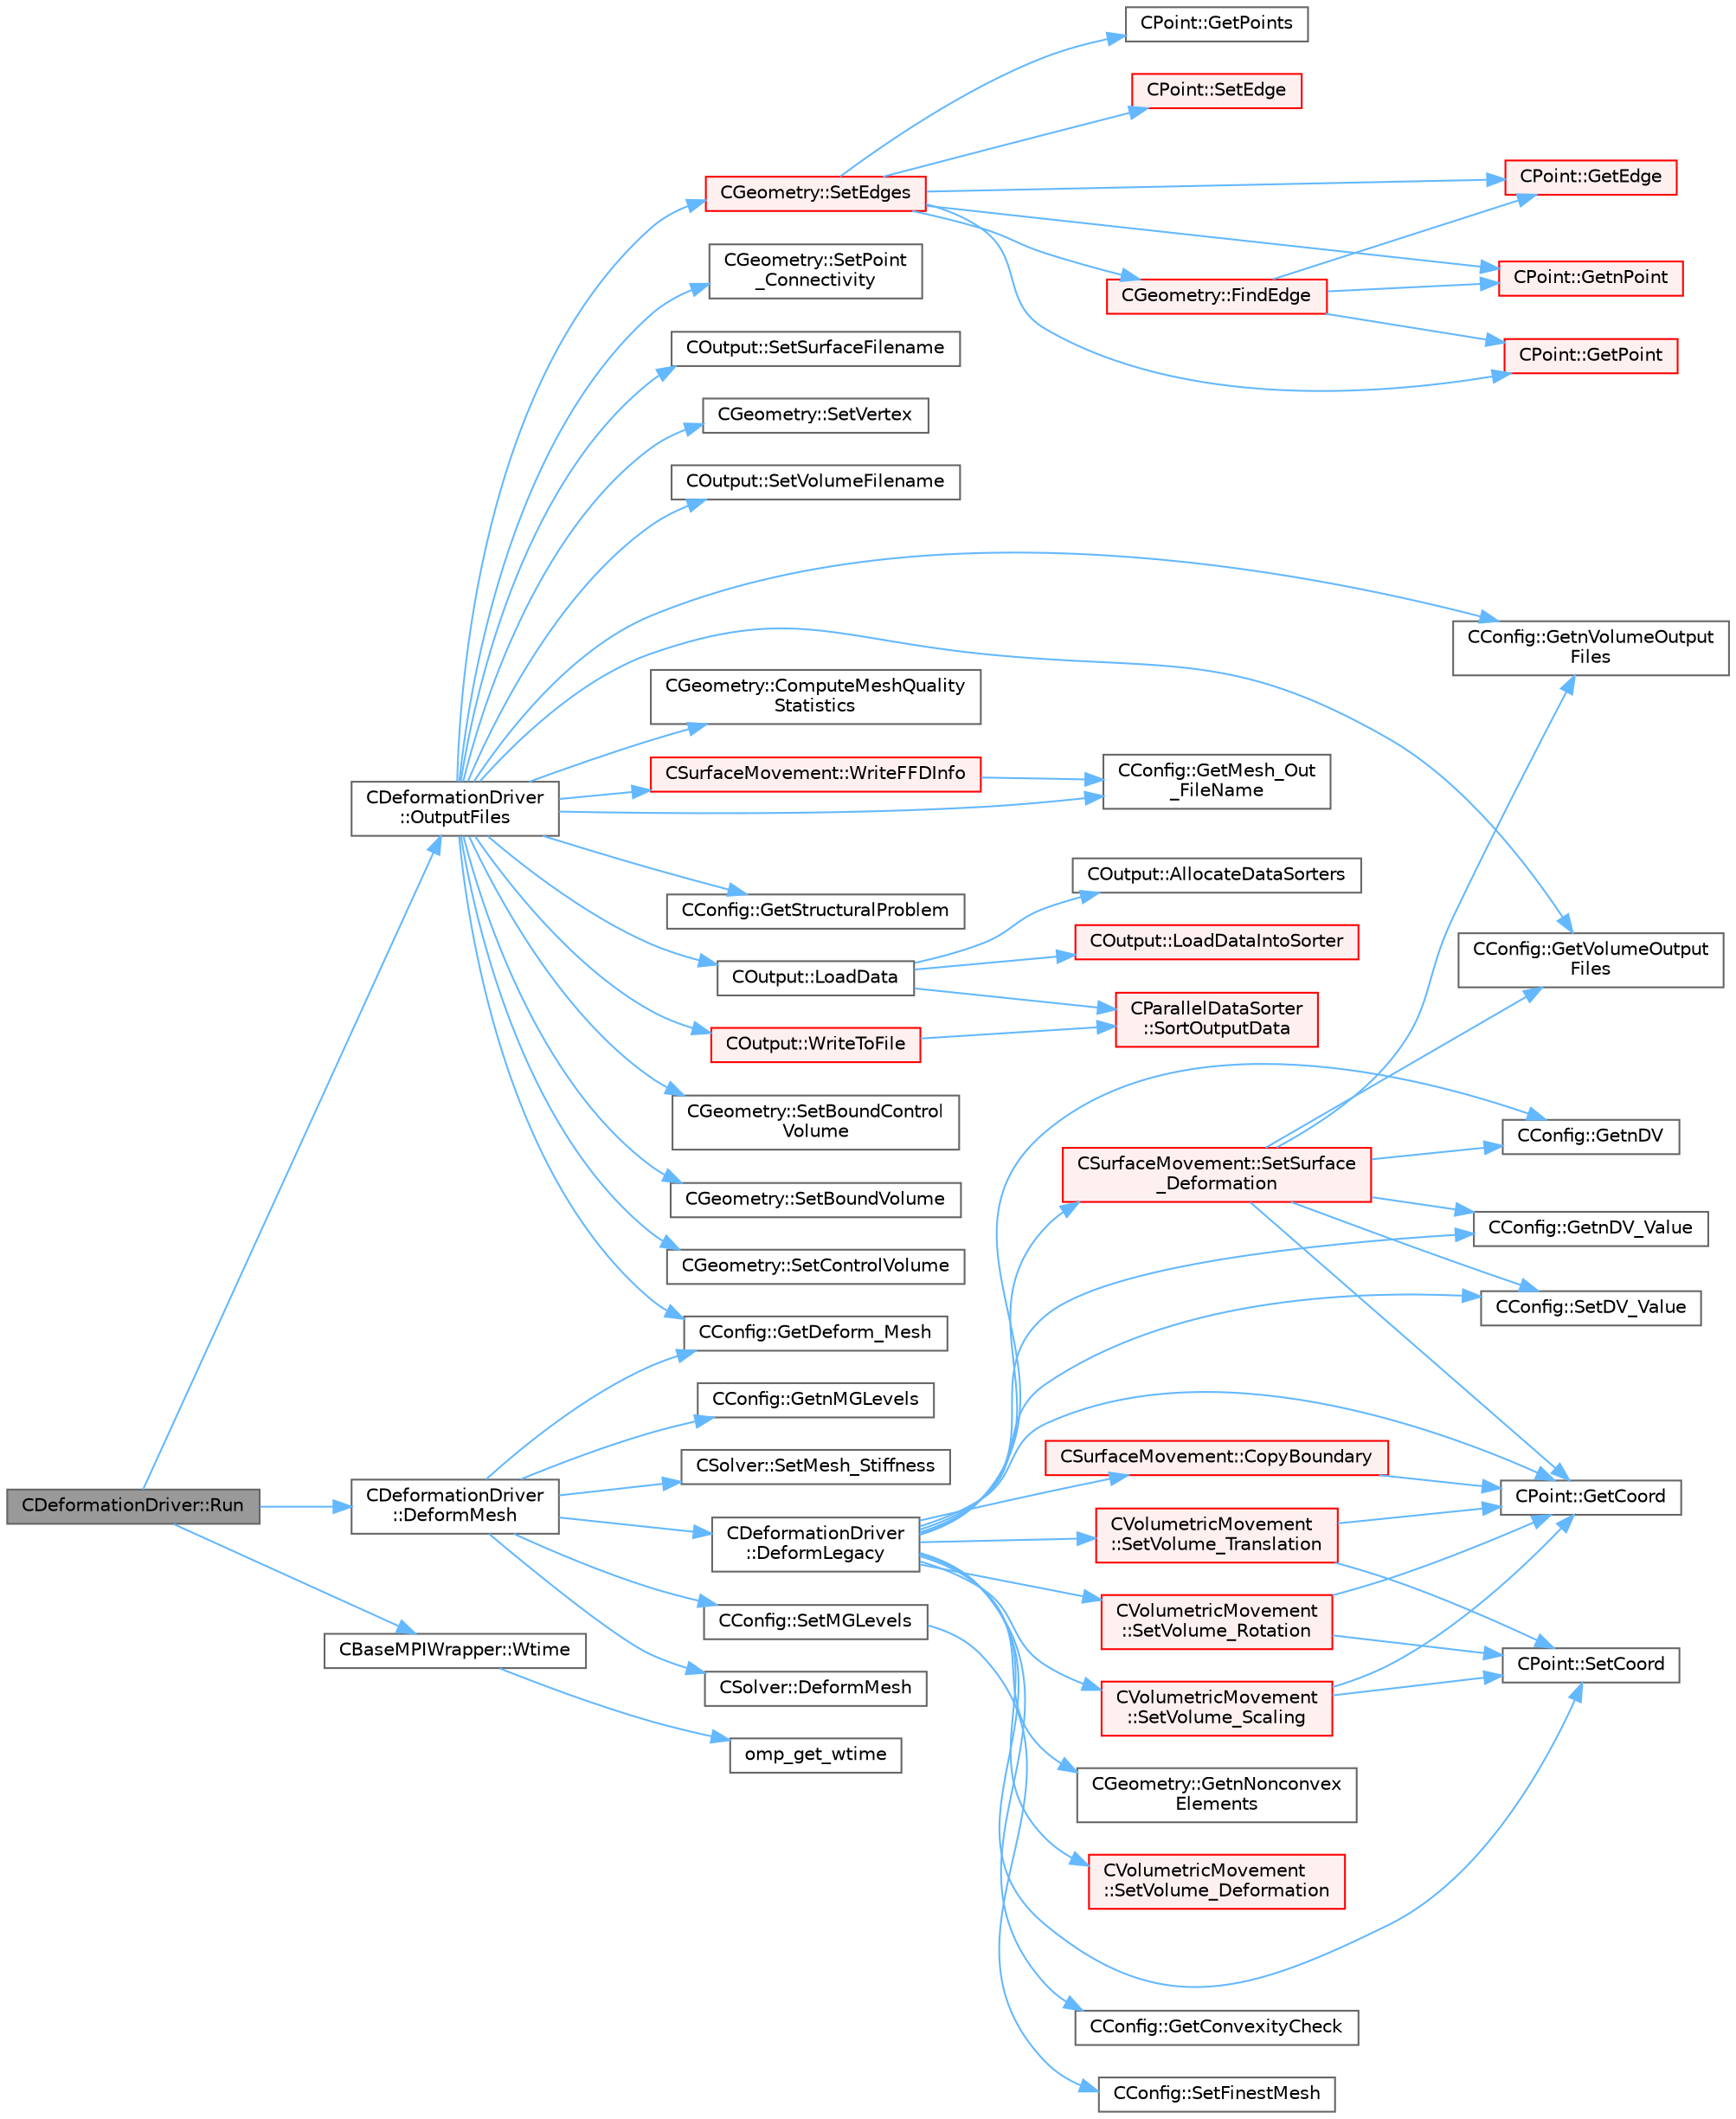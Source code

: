 digraph "CDeformationDriver::Run"
{
 // LATEX_PDF_SIZE
  bgcolor="transparent";
  edge [fontname=Helvetica,fontsize=10,labelfontname=Helvetica,labelfontsize=10];
  node [fontname=Helvetica,fontsize=10,shape=box,height=0.2,width=0.4];
  rankdir="LR";
  Node1 [id="Node000001",label="CDeformationDriver::Run",height=0.2,width=0.4,color="gray40", fillcolor="grey60", style="filled", fontcolor="black",tooltip="Launch the driver computation."];
  Node1 -> Node2 [id="edge1_Node000001_Node000002",color="steelblue1",style="solid",tooltip=" "];
  Node2 [id="Node000002",label="CDeformationDriver\l::DeformMesh",height=0.2,width=0.4,color="grey40", fillcolor="white", style="filled",URL="$classCDeformationDriver.html#a65c57fd20981a9d24e54421f381e0570",tooltip="Mesh deformation based on linear elasticity solver (CMeshSolver)."];
  Node2 -> Node3 [id="edge2_Node000002_Node000003",color="steelblue1",style="solid",tooltip=" "];
  Node3 [id="Node000003",label="CDeformationDriver\l::DeformLegacy",height=0.2,width=0.4,color="grey40", fillcolor="white", style="filled",URL="$classCDeformationDriver.html#a3a78157ae57334880516fa9b84b81c0a",tooltip="Mesh deformation based on legacy implementation."];
  Node3 -> Node4 [id="edge3_Node000003_Node000004",color="steelblue1",style="solid",tooltip=" "];
  Node4 [id="Node000004",label="CSurfaceMovement::CopyBoundary",height=0.2,width=0.4,color="red", fillcolor="#FFF0F0", style="filled",URL="$classCSurfaceMovement.html#ad71383591c980d5e1f1858074b6b616b",tooltip="Copy the boundary coordinates to each vertex."];
  Node4 -> Node5 [id="edge4_Node000004_Node000005",color="steelblue1",style="solid",tooltip=" "];
  Node5 [id="Node000005",label="CPoint::GetCoord",height=0.2,width=0.4,color="grey40", fillcolor="white", style="filled",URL="$classCPoint.html#ab16c29dd03911529cd73bf467c313179",tooltip="Get the coordinates dor the control volume."];
  Node3 -> Node9 [id="edge5_Node000003_Node000009",color="steelblue1",style="solid",tooltip=" "];
  Node9 [id="Node000009",label="CConfig::GetConvexityCheck",height=0.2,width=0.4,color="grey40", fillcolor="white", style="filled",URL="$classCConfig.html#ab14707a9bb60db28d4659aa7edd7bfb3",tooltip="Get information about whether to do a check on convexity of the mesh elements."];
  Node3 -> Node5 [id="edge6_Node000003_Node000005",color="steelblue1",style="solid",tooltip=" "];
  Node3 -> Node10 [id="edge7_Node000003_Node000010",color="steelblue1",style="solid",tooltip=" "];
  Node10 [id="Node000010",label="CConfig::GetnDV",height=0.2,width=0.4,color="grey40", fillcolor="white", style="filled",URL="$classCConfig.html#ae5c65a1fe19d745724a39ca169d82698",tooltip="Get the number of design variables."];
  Node3 -> Node11 [id="edge8_Node000003_Node000011",color="steelblue1",style="solid",tooltip=" "];
  Node11 [id="Node000011",label="CConfig::GetnDV_Value",height=0.2,width=0.4,color="grey40", fillcolor="white", style="filled",URL="$classCConfig.html#a2feafc43d2ebac2917c70f15cf138fc6",tooltip="Get the number of design variables."];
  Node3 -> Node12 [id="edge9_Node000003_Node000012",color="steelblue1",style="solid",tooltip=" "];
  Node12 [id="Node000012",label="CGeometry::GetnNonconvex\lElements",height=0.2,width=0.4,color="grey40", fillcolor="white", style="filled",URL="$classCGeometry.html#a980ca8c06e57202de0f23391315e53e6",tooltip="Get the amount of nonconvex elements in the mesh."];
  Node3 -> Node13 [id="edge10_Node000003_Node000013",color="steelblue1",style="solid",tooltip=" "];
  Node13 [id="Node000013",label="CPoint::SetCoord",height=0.2,width=0.4,color="grey40", fillcolor="white", style="filled",URL="$classCPoint.html#af3545cace579269797a534b6a10a42e1",tooltip="Set the coordinates for the control volume."];
  Node3 -> Node14 [id="edge11_Node000003_Node000014",color="steelblue1",style="solid",tooltip=" "];
  Node14 [id="Node000014",label="CConfig::SetDV_Value",height=0.2,width=0.4,color="grey40", fillcolor="white", style="filled",URL="$classCConfig.html#ab41f6836c80beec5eaf9d754cabe9e52",tooltip="Set the value of the design variable step, we use this value in design problems."];
  Node3 -> Node15 [id="edge12_Node000003_Node000015",color="steelblue1",style="solid",tooltip=" "];
  Node15 [id="Node000015",label="CSurfaceMovement::SetSurface\l_Deformation",height=0.2,width=0.4,color="red", fillcolor="#FFF0F0", style="filled",URL="$classCSurfaceMovement.html#af8da279141f7e64121f3d15019fee45e",tooltip="Set the surface/boundary deformation."];
  Node15 -> Node5 [id="edge13_Node000015_Node000005",color="steelblue1",style="solid",tooltip=" "];
  Node15 -> Node10 [id="edge14_Node000015_Node000010",color="steelblue1",style="solid",tooltip=" "];
  Node15 -> Node11 [id="edge15_Node000015_Node000011",color="steelblue1",style="solid",tooltip=" "];
  Node15 -> Node116 [id="edge16_Node000015_Node000116",color="steelblue1",style="solid",tooltip=" "];
  Node116 [id="Node000116",label="CConfig::GetnVolumeOutput\lFiles",height=0.2,width=0.4,color="grey40", fillcolor="white", style="filled",URL="$classCConfig.html#a2298deab9cdc00a1c09f6e7cf6c8e07c",tooltip="GetnVolumeOutputFiles."];
  Node15 -> Node119 [id="edge17_Node000015_Node000119",color="steelblue1",style="solid",tooltip=" "];
  Node119 [id="Node000119",label="CConfig::GetVolumeOutput\lFiles",height=0.2,width=0.4,color="grey40", fillcolor="white", style="filled",URL="$classCConfig.html#ae85a16a496604fc404d3fb33d559f65c",tooltip="GetVolumeOutputFiles."];
  Node15 -> Node14 [id="edge18_Node000015_Node000014",color="steelblue1",style="solid",tooltip=" "];
  Node3 -> Node208 [id="edge19_Node000003_Node000208",color="steelblue1",style="solid",tooltip=" "];
  Node208 [id="Node000208",label="CVolumetricMovement\l::SetVolume_Deformation",height=0.2,width=0.4,color="red", fillcolor="#FFF0F0", style="filled",URL="$classCVolumetricMovement.html#a96c9dadafe051a2479ef4ec4b51adb04",tooltip="Grid deformation using the spring analogy method."];
  Node3 -> Node332 [id="edge20_Node000003_Node000332",color="steelblue1",style="solid",tooltip=" "];
  Node332 [id="Node000332",label="CVolumetricMovement\l::SetVolume_Rotation",height=0.2,width=0.4,color="red", fillcolor="#FFF0F0", style="filled",URL="$classCVolumetricMovement.html#af04d0ba7919aa8bddb656347b34bba67",tooltip="Rotate the volume grid around a specified axis and angle."];
  Node332 -> Node5 [id="edge21_Node000332_Node000005",color="steelblue1",style="solid",tooltip=" "];
  Node332 -> Node13 [id="edge22_Node000332_Node000013",color="steelblue1",style="solid",tooltip=" "];
  Node3 -> Node333 [id="edge23_Node000003_Node000333",color="steelblue1",style="solid",tooltip=" "];
  Node333 [id="Node000333",label="CVolumetricMovement\l::SetVolume_Scaling",height=0.2,width=0.4,color="red", fillcolor="#FFF0F0", style="filled",URL="$classCVolumetricMovement.html#aee1d5186224a5a5ac130501a99934c73",tooltip="Scale the volume grid by a multiplicative factor."];
  Node333 -> Node5 [id="edge24_Node000333_Node000005",color="steelblue1",style="solid",tooltip=" "];
  Node333 -> Node13 [id="edge25_Node000333_Node000013",color="steelblue1",style="solid",tooltip=" "];
  Node3 -> Node334 [id="edge26_Node000003_Node000334",color="steelblue1",style="solid",tooltip=" "];
  Node334 [id="Node000334",label="CVolumetricMovement\l::SetVolume_Translation",height=0.2,width=0.4,color="red", fillcolor="#FFF0F0", style="filled",URL="$classCVolumetricMovement.html#adfd39194cc7ec87ba5d2bf96e67a4a95",tooltip="Translate the volume grid by a specified displacement vector."];
  Node334 -> Node5 [id="edge27_Node000334_Node000005",color="steelblue1",style="solid",tooltip=" "];
  Node334 -> Node13 [id="edge28_Node000334_Node000013",color="steelblue1",style="solid",tooltip=" "];
  Node2 -> Node335 [id="edge29_Node000002_Node000335",color="steelblue1",style="solid",tooltip=" "];
  Node335 [id="Node000335",label="CSolver::DeformMesh",height=0.2,width=0.4,color="grey40", fillcolor="white", style="filled",URL="$classCSolver.html#a351a9c050224a806579050ab8e401b9c",tooltip="A virtual member."];
  Node2 -> Node336 [id="edge30_Node000002_Node000336",color="steelblue1",style="solid",tooltip=" "];
  Node336 [id="Node000336",label="CConfig::GetDeform_Mesh",height=0.2,width=0.4,color="grey40", fillcolor="white", style="filled",URL="$classCConfig.html#a74c97dfeaa45d3f37d5696d798dafad9",tooltip="Get information about whether the mesh will be deformed using pseudo linear elasticity."];
  Node2 -> Node337 [id="edge31_Node000002_Node000337",color="steelblue1",style="solid",tooltip=" "];
  Node337 [id="Node000337",label="CConfig::GetnMGLevels",height=0.2,width=0.4,color="grey40", fillcolor="white", style="filled",URL="$classCConfig.html#a15a61a6f9a1d415c3509018f4916c5c1",tooltip="Get the number of multigrid levels."];
  Node2 -> Node338 [id="edge32_Node000002_Node000338",color="steelblue1",style="solid",tooltip=" "];
  Node338 [id="Node000338",label="CSolver::SetMesh_Stiffness",height=0.2,width=0.4,color="grey40", fillcolor="white", style="filled",URL="$classCSolver.html#a36f61dd57f1c4eaa148cd1957792edef",tooltip="A virtual member."];
  Node2 -> Node339 [id="edge33_Node000002_Node000339",color="steelblue1",style="solid",tooltip=" "];
  Node339 [id="Node000339",label="CConfig::SetMGLevels",height=0.2,width=0.4,color="grey40", fillcolor="white", style="filled",URL="$classCConfig.html#aa4df56597133c806ce1d2d943496dd25",tooltip="Set the number of multigrid levels."];
  Node339 -> Node340 [id="edge34_Node000339_Node000340",color="steelblue1",style="solid",tooltip=" "];
  Node340 [id="Node000340",label="CConfig::SetFinestMesh",height=0.2,width=0.4,color="grey40", fillcolor="white", style="filled",URL="$classCConfig.html#a6f0440367dedda87b6ed071ed3632931",tooltip="Set the finest mesh in a multigrid strategy."];
  Node1 -> Node341 [id="edge35_Node000001_Node000341",color="steelblue1",style="solid",tooltip=" "];
  Node341 [id="Node000341",label="CDeformationDriver\l::OutputFiles",height=0.2,width=0.4,color="grey40", fillcolor="white", style="filled",URL="$classCDeformationDriver.html#a87e04020865a0667acb8aab363200226",tooltip="Output the mesh."];
  Node341 -> Node342 [id="edge36_Node000341_Node000342",color="steelblue1",style="solid",tooltip=" "];
  Node342 [id="Node000342",label="CGeometry::ComputeMeshQuality\lStatistics",height=0.2,width=0.4,color="grey40", fillcolor="white", style="filled",URL="$classCGeometry.html#aef86f1eb52f20bca1db0976a46d8c434",tooltip="A virtual member."];
  Node341 -> Node336 [id="edge37_Node000341_Node000336",color="steelblue1",style="solid",tooltip=" "];
  Node341 -> Node343 [id="edge38_Node000341_Node000343",color="steelblue1",style="solid",tooltip=" "];
  Node343 [id="Node000343",label="CConfig::GetMesh_Out\l_FileName",height=0.2,width=0.4,color="grey40", fillcolor="white", style="filled",URL="$classCConfig.html#a9cfd84327ffc96c54e76a193477eeb00",tooltip="Get name of the output grid, this parameter is important for grid adaptation and deformation."];
  Node341 -> Node116 [id="edge39_Node000341_Node000116",color="steelblue1",style="solid",tooltip=" "];
  Node341 -> Node344 [id="edge40_Node000341_Node000344",color="steelblue1",style="solid",tooltip=" "];
  Node344 [id="Node000344",label="CConfig::GetStructuralProblem",height=0.2,width=0.4,color="grey40", fillcolor="white", style="filled",URL="$classCConfig.html#aa89d8d244474c95cd3137adcbfafb1da",tooltip="Return true if a structural solver is in use."];
  Node341 -> Node119 [id="edge41_Node000341_Node000119",color="steelblue1",style="solid",tooltip=" "];
  Node341 -> Node345 [id="edge42_Node000341_Node000345",color="steelblue1",style="solid",tooltip=" "];
  Node345 [id="Node000345",label="COutput::LoadData",height=0.2,width=0.4,color="grey40", fillcolor="white", style="filled",URL="$classCOutput.html#ac4bf70d669b489fb52c8e63b6d06e4ed",tooltip="Load the data from the solvers into the data sorters and sort it for the linear partitioning."];
  Node345 -> Node346 [id="edge43_Node000345_Node000346",color="steelblue1",style="solid",tooltip=" "];
  Node346 [id="Node000346",label="COutput::AllocateDataSorters",height=0.2,width=0.4,color="grey40", fillcolor="white", style="filled",URL="$classCOutput.html#a576a9991a81b18368a1f8ad09b8c65cf",tooltip="Allocates the data sorters if necessary."];
  Node345 -> Node347 [id="edge44_Node000345_Node000347",color="steelblue1",style="solid",tooltip=" "];
  Node347 [id="Node000347",label="COutput::LoadDataIntoSorter",height=0.2,width=0.4,color="red", fillcolor="#FFF0F0", style="filled",URL="$classCOutput.html#ac54efb9d794c522e1bef6cb4ed0d5b9f",tooltip="Load up the values of the requested volume fields into ::Local_Data array."];
  Node345 -> Node353 [id="edge45_Node000345_Node000353",color="steelblue1",style="solid",tooltip=" "];
  Node353 [id="Node000353",label="CParallelDataSorter\l::SortOutputData",height=0.2,width=0.4,color="red", fillcolor="#FFF0F0", style="filled",URL="$classCParallelDataSorter.html#a44dd56ef2671d15e21eacf3fda758a83",tooltip="Sort the output data for each grid node into a linear partitioning across all processors."];
  Node341 -> Node306 [id="edge46_Node000341_Node000306",color="steelblue1",style="solid",tooltip=" "];
  Node306 [id="Node000306",label="CGeometry::SetBoundControl\lVolume",height=0.2,width=0.4,color="grey40", fillcolor="white", style="filled",URL="$classCGeometry.html#a0b41f8d5d800f92ceb6ade66cc2a158c",tooltip="A virtual member."];
  Node341 -> Node354 [id="edge47_Node000341_Node000354",color="steelblue1",style="solid",tooltip=" "];
  Node354 [id="Node000354",label="CGeometry::SetBoundVolume",height=0.2,width=0.4,color="grey40", fillcolor="white", style="filled",URL="$classCGeometry.html#a421b34d68487bc9164ec5f78cb3a7916",tooltip="Sets the boundary volume."];
  Node341 -> Node307 [id="edge48_Node000341_Node000307",color="steelblue1",style="solid",tooltip=" "];
  Node307 [id="Node000307",label="CGeometry::SetControlVolume",height=0.2,width=0.4,color="grey40", fillcolor="white", style="filled",URL="$classCGeometry.html#ab6583796f03a4cc6c3db6d7874d7b36f",tooltip="Sets control volume."];
  Node341 -> Node355 [id="edge49_Node000341_Node000355",color="steelblue1",style="solid",tooltip=" "];
  Node355 [id="Node000355",label="CGeometry::SetEdges",height=0.2,width=0.4,color="red", fillcolor="#FFF0F0", style="filled",URL="$classCGeometry.html#a4aa4b21b72b39291bab049b7b5743811",tooltip="Sets the edges of an elemment."];
  Node355 -> Node356 [id="edge50_Node000355_Node000356",color="steelblue1",style="solid",tooltip=" "];
  Node356 [id="Node000356",label="CGeometry::FindEdge",height=0.2,width=0.4,color="red", fillcolor="#FFF0F0", style="filled",URL="$classCGeometry.html#aab9c8477bc95c8ecc45dacc1ce607a90",tooltip="Get the edge index from using the nodes of the edge."];
  Node356 -> Node357 [id="edge51_Node000356_Node000357",color="steelblue1",style="solid",tooltip=" "];
  Node357 [id="Node000357",label="CPoint::GetEdge",height=0.2,width=0.4,color="red", fillcolor="#FFF0F0", style="filled",URL="$classCPoint.html#a81ff0f12775a22eef9faa4a78810223a",tooltip="Get all the edges that compose the control volume."];
  Node356 -> Node360 [id="edge52_Node000356_Node000360",color="steelblue1",style="solid",tooltip=" "];
  Node360 [id="Node000360",label="CPoint::GetnPoint",height=0.2,width=0.4,color="red", fillcolor="#FFF0F0", style="filled",URL="$classCPoint.html#accb93eb81c4e7e6c2605a7cd0d3c9cba",tooltip="Get the number of points that compose the control volume."];
  Node356 -> Node361 [id="edge53_Node000356_Node000361",color="steelblue1",style="solid",tooltip=" "];
  Node361 [id="Node000361",label="CPoint::GetPoint",height=0.2,width=0.4,color="red", fillcolor="#FFF0F0", style="filled",URL="$classCPoint.html#a7916494f3e23b9fd83e6a808b9d144e8",tooltip="Get all the points that compose the control volume."];
  Node355 -> Node357 [id="edge54_Node000355_Node000357",color="steelblue1",style="solid",tooltip=" "];
  Node355 -> Node360 [id="edge55_Node000355_Node000360",color="steelblue1",style="solid",tooltip=" "];
  Node355 -> Node361 [id="edge56_Node000355_Node000361",color="steelblue1",style="solid",tooltip=" "];
  Node355 -> Node362 [id="edge57_Node000355_Node000362",color="steelblue1",style="solid",tooltip=" "];
  Node362 [id="Node000362",label="CPoint::GetPoints",height=0.2,width=0.4,color="grey40", fillcolor="white", style="filled",URL="$classCPoint.html#a28c574d1577404bc70199351c1c9c358",tooltip="Get the entire point adjacency information in compressed format (CSR)."];
  Node355 -> Node363 [id="edge58_Node000355_Node000363",color="steelblue1",style="solid",tooltip=" "];
  Node363 [id="Node000363",label="CPoint::SetEdge",height=0.2,width=0.4,color="red", fillcolor="#FFF0F0", style="filled",URL="$classCPoint.html#ad032bfa69355a69b0905db4305008c8b",tooltip="Set the edges that compose the control volume."];
  Node341 -> Node367 [id="edge59_Node000341_Node000367",color="steelblue1",style="solid",tooltip=" "];
  Node367 [id="Node000367",label="CGeometry::SetPoint\l_Connectivity",height=0.2,width=0.4,color="grey40", fillcolor="white", style="filled",URL="$classCGeometry.html#a5aba28cabf234d464d47bc3461e3c177",tooltip="Set connectivity between points."];
  Node341 -> Node368 [id="edge60_Node000341_Node000368",color="steelblue1",style="solid",tooltip=" "];
  Node368 [id="Node000368",label="COutput::SetSurfaceFilename",height=0.2,width=0.4,color="grey40", fillcolor="white", style="filled",URL="$classCOutput.html#a1a32b17a5f71410111fe700878d1b898",tooltip="Sets the surface output filename."];
  Node341 -> Node369 [id="edge61_Node000341_Node000369",color="steelblue1",style="solid",tooltip=" "];
  Node369 [id="Node000369",label="CGeometry::SetVertex",height=0.2,width=0.4,color="grey40", fillcolor="white", style="filled",URL="$classCGeometry.html#a7e62defd775fa94c8c72aa7cac905267",tooltip="Sets the vertices."];
  Node341 -> Node370 [id="edge62_Node000341_Node000370",color="steelblue1",style="solid",tooltip=" "];
  Node370 [id="Node000370",label="COutput::SetVolumeFilename",height=0.2,width=0.4,color="grey40", fillcolor="white", style="filled",URL="$classCOutput.html#aff24cd2d07fb142159b0342df5fd25b9",tooltip="Sets the volume output filename."];
  Node341 -> Node371 [id="edge63_Node000341_Node000371",color="steelblue1",style="solid",tooltip=" "];
  Node371 [id="Node000371",label="CSurfaceMovement::WriteFFDInfo",height=0.2,width=0.4,color="red", fillcolor="#FFF0F0", style="filled",URL="$classCSurfaceMovement.html#a098d807c43d52c2ae09e589e8da9b30b",tooltip="Write the Free Form information in the SU2 file."];
  Node371 -> Node343 [id="edge64_Node000371_Node000343",color="steelblue1",style="solid",tooltip=" "];
  Node341 -> Node379 [id="edge65_Node000341_Node000379",color="steelblue1",style="solid",tooltip=" "];
  Node379 [id="Node000379",label="COutput::WriteToFile",height=0.2,width=0.4,color="red", fillcolor="#FFF0F0", style="filled",URL="$classCOutput.html#a153a24cacc90f827f1e8751815764a4c",tooltip="Allocates the appropriate file writer based on the chosen format and writes sorted data to file."];
  Node379 -> Node353 [id="edge66_Node000379_Node000353",color="steelblue1",style="solid",tooltip=" "];
  Node1 -> Node424 [id="edge67_Node000001_Node000424",color="steelblue1",style="solid",tooltip=" "];
  Node424 [id="Node000424",label="CBaseMPIWrapper::Wtime",height=0.2,width=0.4,color="grey40", fillcolor="white", style="filled",URL="$classCBaseMPIWrapper.html#adcf32aa628d4b515e8835bc5c56fbf08",tooltip=" "];
  Node424 -> Node425 [id="edge68_Node000424_Node000425",color="steelblue1",style="solid",tooltip=" "];
  Node425 [id="Node000425",label="omp_get_wtime",height=0.2,width=0.4,color="grey40", fillcolor="white", style="filled",URL="$omp__structure_8hpp.html#a649bd48ab038a72108f11f5a85316266",tooltip="Return the wall time."];
}
